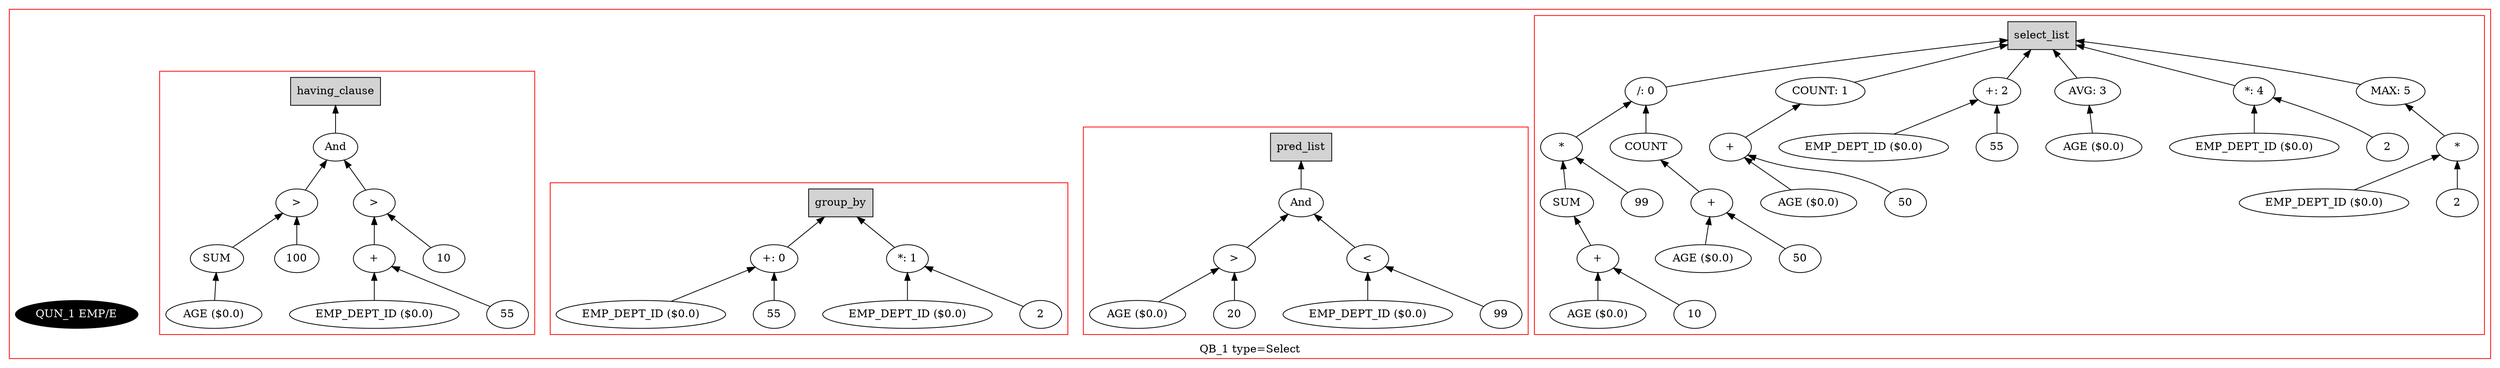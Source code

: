digraph example1 {
    rankdir=BT;
    nodesep=0.5;
    ordering="in";
  subgraph cluster_QB_1 {
    "QB_1_selectlist"[label="select_list",shape=box,style=filled];
    color = "red"
  subgraph cluster_select_listQB_1 {
    exprnodeExprKey11v1[label="/: 0"];
    exprnodeExprKey6v1 -> exprnodeExprKey11v1;
    exprnodeExprKey6v1[label="*"];
    exprnodeExprKey4v1 -> exprnodeExprKey6v1;
    exprnodeExprKey4v1[label="SUM"];
    exprnodeExprKey3v1 -> exprnodeExprKey4v1;
    exprnodeExprKey3v1[label="+"];
    exprnodeExprKey1v1 -> exprnodeExprKey3v1;
    exprnodeExprKey1v1[label="AGE ($0.0)"];
    exprnodeExprKey2v1 -> exprnodeExprKey3v1;
    exprnodeExprKey2v1[label="10"];
    exprnodeExprKey5v1 -> exprnodeExprKey6v1;
    exprnodeExprKey5v1[label="99"];
    exprnodeExprKey10v1 -> exprnodeExprKey11v1;
    exprnodeExprKey10v1[label="COUNT"];
    exprnodeExprKey9v1 -> exprnodeExprKey10v1;
    exprnodeExprKey9v1[label="+"];
    exprnodeExprKey7v1 -> exprnodeExprKey9v1;
    exprnodeExprKey7v1[label="AGE ($0.0)"];
    exprnodeExprKey8v1 -> exprnodeExprKey9v1;
    exprnodeExprKey8v1[label="50"];
    exprnodeExprKey11v1 -> "QB_1_selectlist";
    exprnodeExprKey15v1[label="COUNT: 1"];
    exprnodeExprKey14v1 -> exprnodeExprKey15v1;
    exprnodeExprKey14v1[label="+"];
    exprnodeExprKey12v1 -> exprnodeExprKey14v1;
    exprnodeExprKey12v1[label="AGE ($0.0)"];
    exprnodeExprKey13v1 -> exprnodeExprKey14v1;
    exprnodeExprKey13v1[label="50"];
    exprnodeExprKey15v1 -> "QB_1_selectlist";
    exprnodeExprKey18v1[label="+: 2"];
    exprnodeExprKey16v1 -> exprnodeExprKey18v1;
    exprnodeExprKey16v1[label="EMP_DEPT_ID ($0.0)"];
    exprnodeExprKey17v1 -> exprnodeExprKey18v1;
    exprnodeExprKey17v1[label="55"];
    exprnodeExprKey18v1 -> "QB_1_selectlist";
    exprnodeExprKey20v1[label="AVG: 3"];
    exprnodeExprKey19v1 -> exprnodeExprKey20v1;
    exprnodeExprKey19v1[label="AGE ($0.0)"];
    exprnodeExprKey20v1 -> "QB_1_selectlist";
    exprnodeExprKey23v1[label="*: 4"];
    exprnodeExprKey21v1 -> exprnodeExprKey23v1;
    exprnodeExprKey21v1[label="EMP_DEPT_ID ($0.0)"];
    exprnodeExprKey22v1 -> exprnodeExprKey23v1;
    exprnodeExprKey22v1[label="2"];
    exprnodeExprKey23v1 -> "QB_1_selectlist";
    exprnodeExprKey27v1[label="MAX: 5"];
    exprnodeExprKey26v1 -> exprnodeExprKey27v1;
    exprnodeExprKey26v1[label="*"];
    exprnodeExprKey24v1 -> exprnodeExprKey26v1;
    exprnodeExprKey24v1[label="EMP_DEPT_ID ($0.0)"];
    exprnodeExprKey25v1 -> exprnodeExprKey26v1;
    exprnodeExprKey25v1[label="2"];
    exprnodeExprKey27v1 -> "QB_1_selectlist";
}
    "QUN_1"[label="QUN_1 EMP/E", fillcolor=black, fontcolor=white, style=filled]
  subgraph cluster_pred_listQB_1 {
    exprnodeExprKey34v1[label="And"];
    exprnodeExprKey30v1 -> exprnodeExprKey34v1;
    exprnodeExprKey30v1[label=">"];
    exprnodeExprKey28v1 -> exprnodeExprKey30v1;
    exprnodeExprKey28v1[label="AGE ($0.0)"];
    exprnodeExprKey29v1 -> exprnodeExprKey30v1;
    exprnodeExprKey29v1[label="20"];
    exprnodeExprKey33v1 -> exprnodeExprKey34v1;
    exprnodeExprKey33v1[label="<"];
    exprnodeExprKey31v1 -> exprnodeExprKey33v1;
    exprnodeExprKey31v1[label="EMP_DEPT_ID ($0.0)"];
    exprnodeExprKey32v1 -> exprnodeExprKey33v1;
    exprnodeExprKey32v1[label="99"];
    exprnodeExprKey34v1 -> QB_1_pred_list;
    "QB_1_pred_list"[label="pred_list",shape=box,style=filled];
}
  subgraph cluster_group_byQB_1 {
    "QB_1_group_by"[label="group_by",shape=box,style=filled];
    exprnodeExprKey37v1[label="+: 0"];
    exprnodeExprKey35v1 -> exprnodeExprKey37v1;
    exprnodeExprKey35v1[label="EMP_DEPT_ID ($0.0)"];
    exprnodeExprKey36v1 -> exprnodeExprKey37v1;
    exprnodeExprKey36v1[label="55"];
    exprnodeExprKey37v1 -> "QB_1_group_by";
    exprnodeExprKey40v1[label="*: 1"];
    exprnodeExprKey38v1 -> exprnodeExprKey40v1;
    exprnodeExprKey38v1[label="EMP_DEPT_ID ($0.0)"];
    exprnodeExprKey39v1 -> exprnodeExprKey40v1;
    exprnodeExprKey39v1[label="2"];
    exprnodeExprKey40v1 -> "QB_1_group_by";
}
  subgraph cluster_having_clauseQB_1 {
    exprnodeExprKey50v1[label="And"];
    exprnodeExprKey44v1 -> exprnodeExprKey50v1;
    exprnodeExprKey44v1[label=">"];
    exprnodeExprKey42v1 -> exprnodeExprKey44v1;
    exprnodeExprKey42v1[label="SUM"];
    exprnodeExprKey41v1 -> exprnodeExprKey42v1;
    exprnodeExprKey41v1[label="AGE ($0.0)"];
    exprnodeExprKey43v1 -> exprnodeExprKey44v1;
    exprnodeExprKey43v1[label="100"];
    exprnodeExprKey49v1 -> exprnodeExprKey50v1;
    exprnodeExprKey49v1[label=">"];
    exprnodeExprKey47v1 -> exprnodeExprKey49v1;
    exprnodeExprKey47v1[label="+"];
    exprnodeExprKey45v1 -> exprnodeExprKey47v1;
    exprnodeExprKey45v1[label="EMP_DEPT_ID ($0.0)"];
    exprnodeExprKey46v1 -> exprnodeExprKey47v1;
    exprnodeExprKey46v1[label="55"];
    exprnodeExprKey48v1 -> exprnodeExprKey49v1;
    exprnodeExprKey48v1[label="10"];
    exprnodeExprKey50v1 -> QB_1_having_clause;
    "QB_1_having_clause"[label="having_clause",shape=box,style=filled];
}
    label = "QB_1 type=Select";
}
}
